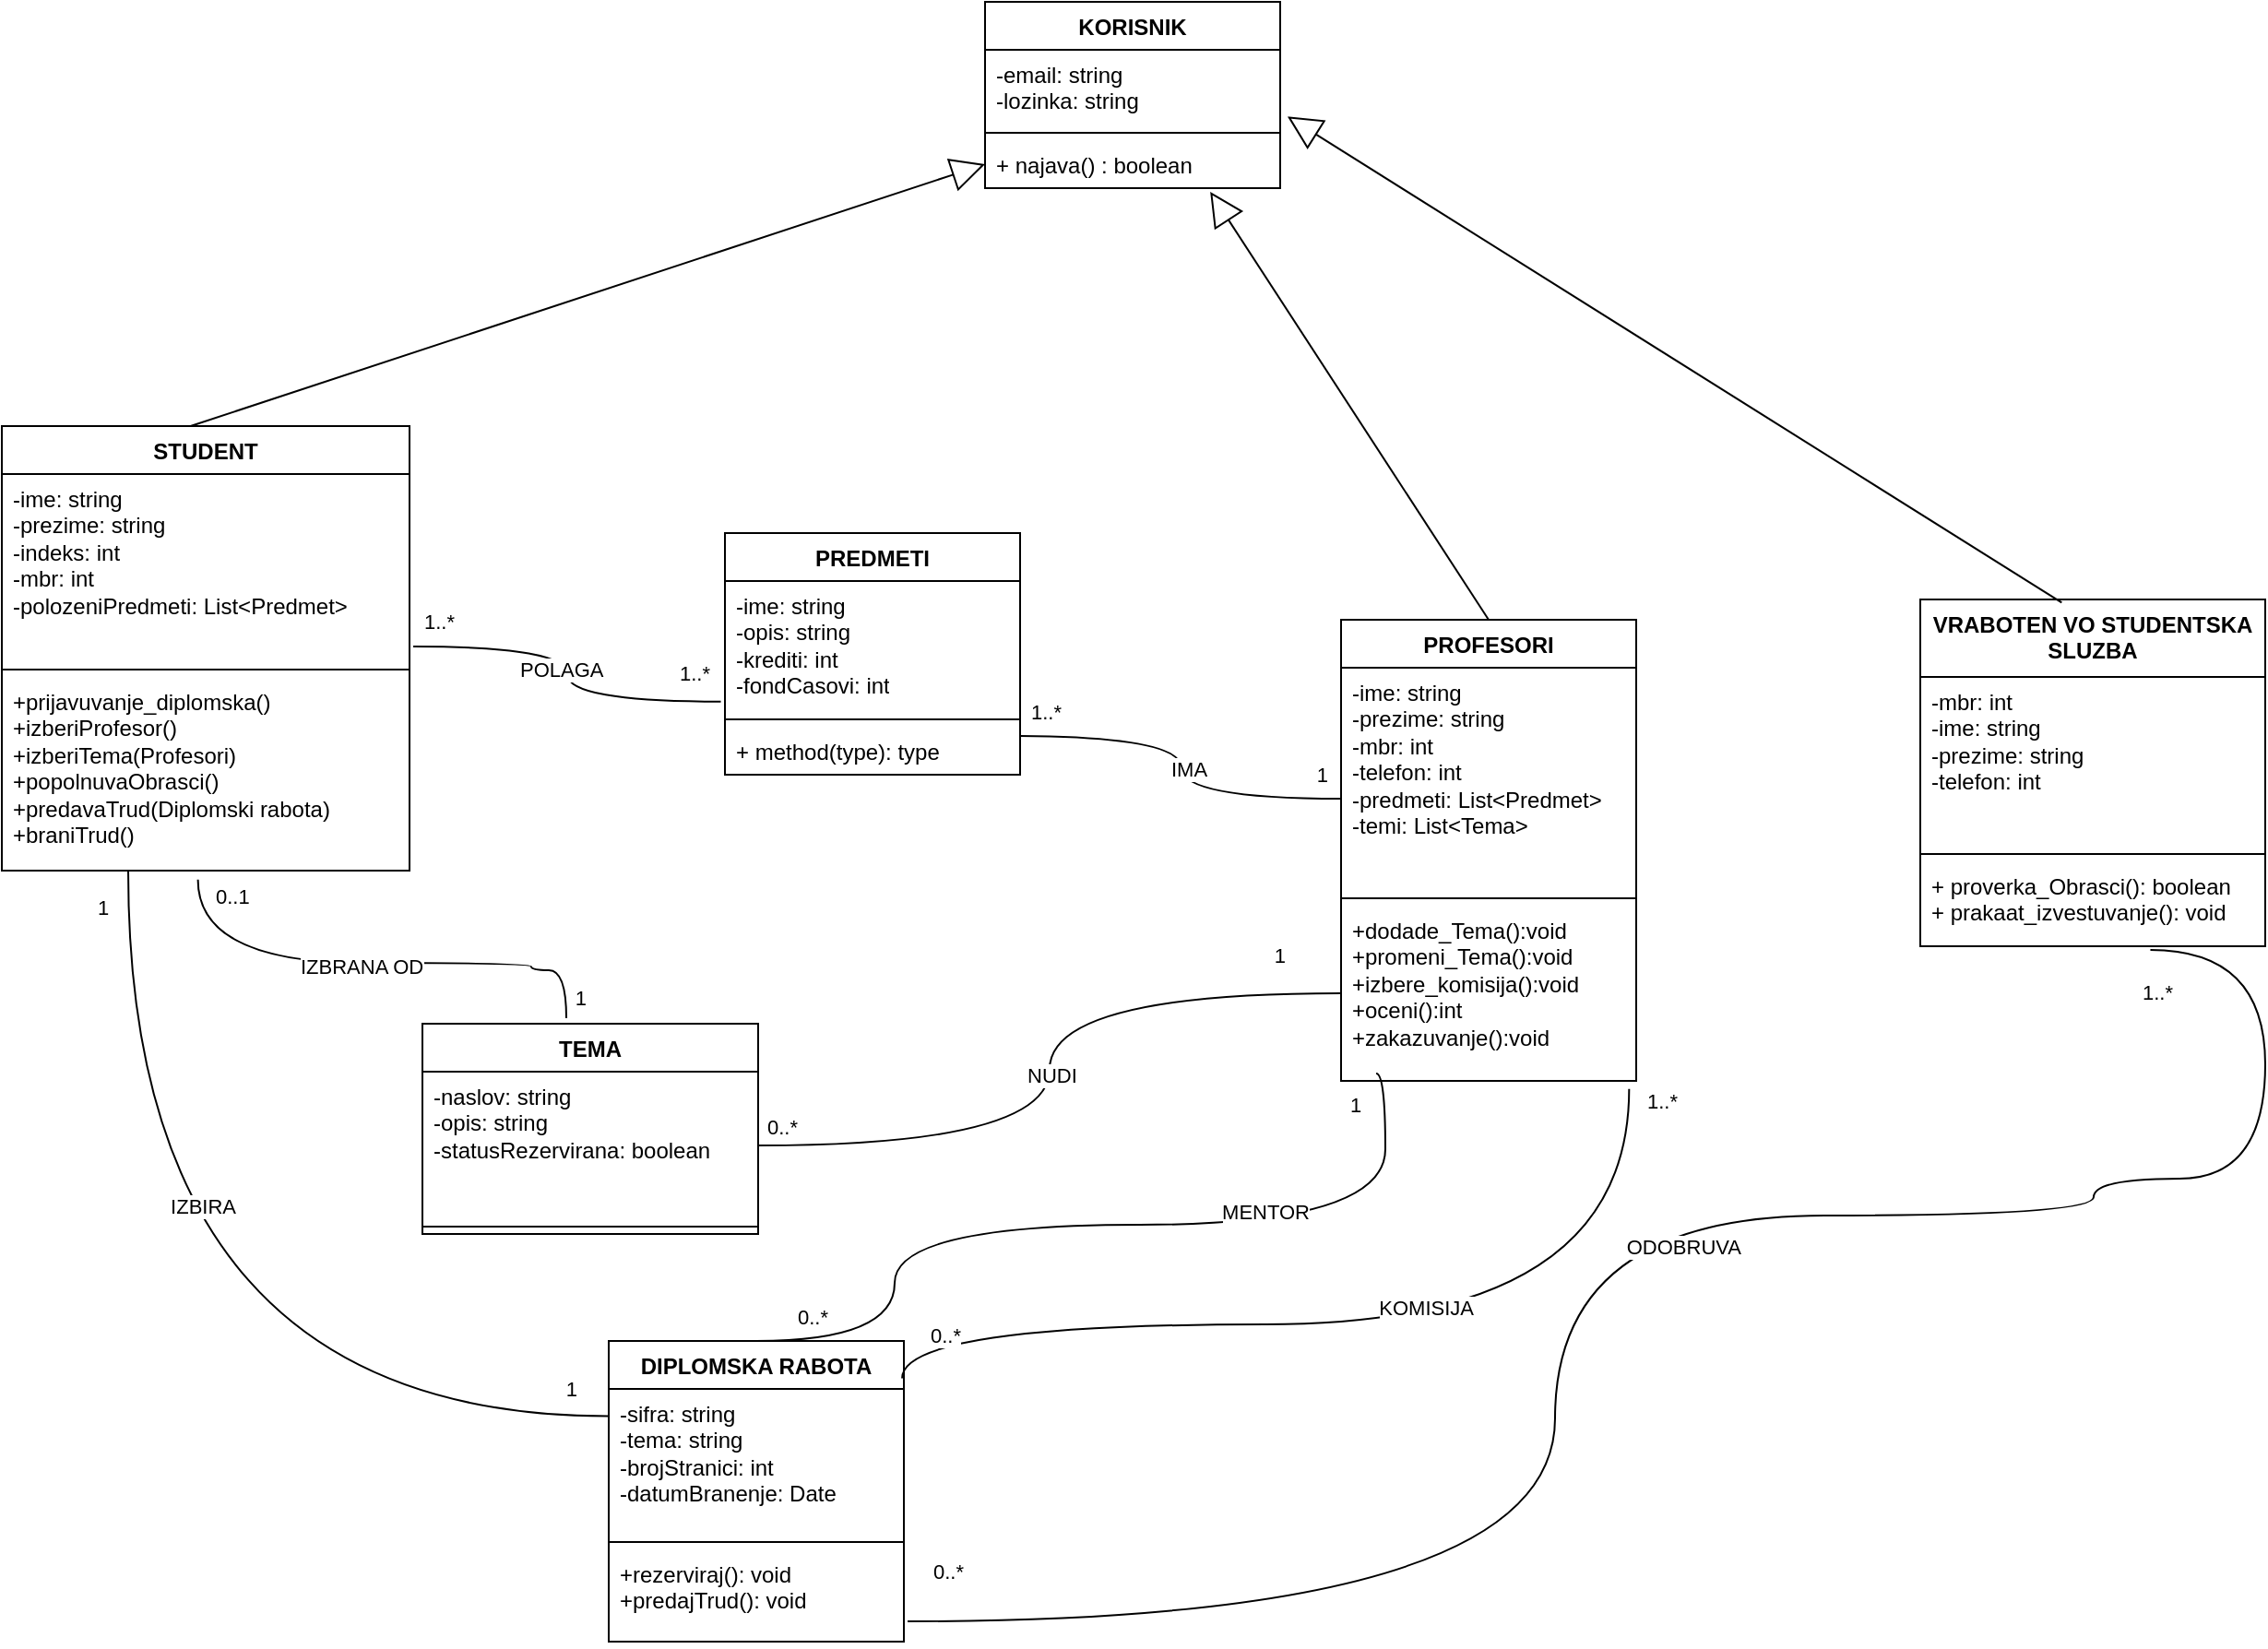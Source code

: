 <mxfile version="26.1.1">
  <diagram name="Page-1" id="GMZs0C_Y0C7cVuuXDb4y">
    <mxGraphModel dx="2484" dy="2067" grid="0" gridSize="10" guides="1" tooltips="1" connect="1" arrows="1" fold="1" page="0" pageScale="1" pageWidth="850" pageHeight="1100" math="0" shadow="0">
      <root>
        <mxCell id="0" />
        <mxCell id="1" parent="0" />
        <mxCell id="0jijUYIFYP9WH7RQLiFO-2" value="KORISNIK" style="swimlane;fontStyle=1;align=center;verticalAlign=top;childLayout=stackLayout;horizontal=1;startSize=26;horizontalStack=0;resizeParent=1;resizeParentMax=0;resizeLast=0;collapsible=1;marginBottom=0;whiteSpace=wrap;html=1;" vertex="1" parent="1">
          <mxGeometry x="74" y="-851" width="160" height="101" as="geometry" />
        </mxCell>
        <mxCell id="0jijUYIFYP9WH7RQLiFO-3" value="-email: string&lt;div&gt;-lozinka: string&lt;/div&gt;" style="text;strokeColor=none;fillColor=none;align=left;verticalAlign=top;spacingLeft=4;spacingRight=4;overflow=hidden;rotatable=0;points=[[0,0.5],[1,0.5]];portConstraint=eastwest;whiteSpace=wrap;html=1;" vertex="1" parent="0jijUYIFYP9WH7RQLiFO-2">
          <mxGeometry y="26" width="160" height="41" as="geometry" />
        </mxCell>
        <mxCell id="0jijUYIFYP9WH7RQLiFO-4" value="" style="line;strokeWidth=1;fillColor=none;align=left;verticalAlign=middle;spacingTop=-1;spacingLeft=3;spacingRight=3;rotatable=0;labelPosition=right;points=[];portConstraint=eastwest;strokeColor=inherit;" vertex="1" parent="0jijUYIFYP9WH7RQLiFO-2">
          <mxGeometry y="67" width="160" height="8" as="geometry" />
        </mxCell>
        <mxCell id="0jijUYIFYP9WH7RQLiFO-5" value="+ najava() : boolean" style="text;strokeColor=none;fillColor=none;align=left;verticalAlign=top;spacingLeft=4;spacingRight=4;overflow=hidden;rotatable=0;points=[[0,0.5],[1,0.5]];portConstraint=eastwest;whiteSpace=wrap;html=1;" vertex="1" parent="0jijUYIFYP9WH7RQLiFO-2">
          <mxGeometry y="75" width="160" height="26" as="geometry" />
        </mxCell>
        <mxCell id="0jijUYIFYP9WH7RQLiFO-8" value="DIPLOMSKA RABOTA" style="swimlane;fontStyle=1;align=center;verticalAlign=top;childLayout=stackLayout;horizontal=1;startSize=26;horizontalStack=0;resizeParent=1;resizeParentMax=0;resizeLast=0;collapsible=1;marginBottom=0;whiteSpace=wrap;html=1;" vertex="1" parent="1">
          <mxGeometry x="-130" y="-125" width="160" height="163" as="geometry" />
        </mxCell>
        <mxCell id="0jijUYIFYP9WH7RQLiFO-9" value="-sifra: string&lt;div&gt;-tema: string&lt;/div&gt;&lt;div&gt;-brojStranici: int&lt;/div&gt;&lt;div&gt;-datumBranenje: Date&lt;/div&gt;" style="text;strokeColor=none;fillColor=none;align=left;verticalAlign=top;spacingLeft=4;spacingRight=4;overflow=hidden;rotatable=0;points=[[0,0.5],[1,0.5]];portConstraint=eastwest;whiteSpace=wrap;html=1;" vertex="1" parent="0jijUYIFYP9WH7RQLiFO-8">
          <mxGeometry y="26" width="160" height="79" as="geometry" />
        </mxCell>
        <mxCell id="0jijUYIFYP9WH7RQLiFO-10" value="" style="line;strokeWidth=1;fillColor=none;align=left;verticalAlign=middle;spacingTop=-1;spacingLeft=3;spacingRight=3;rotatable=0;labelPosition=right;points=[];portConstraint=eastwest;strokeColor=inherit;" vertex="1" parent="0jijUYIFYP9WH7RQLiFO-8">
          <mxGeometry y="105" width="160" height="8" as="geometry" />
        </mxCell>
        <mxCell id="0jijUYIFYP9WH7RQLiFO-11" value="+rezerviraj(): void&lt;div&gt;+predajTrud(): void&lt;/div&gt;" style="text;strokeColor=none;fillColor=none;align=left;verticalAlign=top;spacingLeft=4;spacingRight=4;overflow=hidden;rotatable=0;points=[[0,0.5],[1,0.5]];portConstraint=eastwest;whiteSpace=wrap;html=1;" vertex="1" parent="0jijUYIFYP9WH7RQLiFO-8">
          <mxGeometry y="113" width="160" height="50" as="geometry" />
        </mxCell>
        <mxCell id="0jijUYIFYP9WH7RQLiFO-12" value="STUDENT" style="swimlane;fontStyle=1;align=center;verticalAlign=top;childLayout=stackLayout;horizontal=1;startSize=26;horizontalStack=0;resizeParent=1;resizeParentMax=0;resizeLast=0;collapsible=1;marginBottom=0;whiteSpace=wrap;html=1;" vertex="1" parent="1">
          <mxGeometry x="-459" y="-621" width="221" height="241" as="geometry" />
        </mxCell>
        <mxCell id="0jijUYIFYP9WH7RQLiFO-13" value="-ime: string&lt;div&gt;&lt;span style=&quot;background-color: transparent; color: light-dark(rgb(0, 0, 0), rgb(255, 255, 255));&quot;&gt;-prezime: string&lt;/span&gt;&lt;div&gt;-indeks: int&lt;/div&gt;&lt;/div&gt;&lt;div&gt;-mbr: int&lt;/div&gt;&lt;div&gt;-polozeniPredmeti: List&amp;lt;Predmet&amp;gt;&lt;/div&gt;&lt;div&gt;&lt;br&gt;&lt;/div&gt;" style="text;strokeColor=none;fillColor=none;align=left;verticalAlign=top;spacingLeft=4;spacingRight=4;overflow=hidden;rotatable=0;points=[[0,0.5],[1,0.5]];portConstraint=eastwest;whiteSpace=wrap;html=1;" vertex="1" parent="0jijUYIFYP9WH7RQLiFO-12">
          <mxGeometry y="26" width="221" height="102" as="geometry" />
        </mxCell>
        <mxCell id="0jijUYIFYP9WH7RQLiFO-14" value="" style="line;strokeWidth=1;fillColor=none;align=left;verticalAlign=middle;spacingTop=-1;spacingLeft=3;spacingRight=3;rotatable=0;labelPosition=right;points=[];portConstraint=eastwest;strokeColor=inherit;" vertex="1" parent="0jijUYIFYP9WH7RQLiFO-12">
          <mxGeometry y="128" width="221" height="8" as="geometry" />
        </mxCell>
        <mxCell id="0jijUYIFYP9WH7RQLiFO-15" value="+prijavuvanje_diplomska()&lt;div&gt;+izberiProfesor()&lt;/div&gt;&lt;div&gt;+izberiTema(Profesori)&lt;/div&gt;&lt;div&gt;+popolnuvaObrasci()&lt;/div&gt;&lt;div&gt;+predavaTrud(Diplomski rabota)&lt;/div&gt;&lt;div&gt;+braniTrud()&lt;/div&gt;" style="text;strokeColor=none;fillColor=none;align=left;verticalAlign=top;spacingLeft=4;spacingRight=4;overflow=hidden;rotatable=0;points=[[0,0.5],[1,0.5]];portConstraint=eastwest;whiteSpace=wrap;html=1;" vertex="1" parent="0jijUYIFYP9WH7RQLiFO-12">
          <mxGeometry y="136" width="221" height="105" as="geometry" />
        </mxCell>
        <mxCell id="0jijUYIFYP9WH7RQLiFO-27" value="PREDMETI" style="swimlane;fontStyle=1;align=center;verticalAlign=top;childLayout=stackLayout;horizontal=1;startSize=26;horizontalStack=0;resizeParent=1;resizeParentMax=0;resizeLast=0;collapsible=1;marginBottom=0;whiteSpace=wrap;html=1;" vertex="1" parent="1">
          <mxGeometry x="-67" y="-563" width="160" height="131" as="geometry" />
        </mxCell>
        <mxCell id="0jijUYIFYP9WH7RQLiFO-28" value="-ime: string&lt;div&gt;-opis: string&lt;/div&gt;&lt;div&gt;-krediti: int&lt;/div&gt;&lt;div&gt;-fondCasovi: int&lt;/div&gt;" style="text;strokeColor=none;fillColor=none;align=left;verticalAlign=top;spacingLeft=4;spacingRight=4;overflow=hidden;rotatable=0;points=[[0,0.5],[1,0.5]];portConstraint=eastwest;whiteSpace=wrap;html=1;" vertex="1" parent="0jijUYIFYP9WH7RQLiFO-27">
          <mxGeometry y="26" width="160" height="71" as="geometry" />
        </mxCell>
        <mxCell id="0jijUYIFYP9WH7RQLiFO-29" value="" style="line;strokeWidth=1;fillColor=none;align=left;verticalAlign=middle;spacingTop=-1;spacingLeft=3;spacingRight=3;rotatable=0;labelPosition=right;points=[];portConstraint=eastwest;strokeColor=inherit;" vertex="1" parent="0jijUYIFYP9WH7RQLiFO-27">
          <mxGeometry y="97" width="160" height="8" as="geometry" />
        </mxCell>
        <mxCell id="0jijUYIFYP9WH7RQLiFO-30" value="+ method(type): type" style="text;strokeColor=none;fillColor=none;align=left;verticalAlign=top;spacingLeft=4;spacingRight=4;overflow=hidden;rotatable=0;points=[[0,0.5],[1,0.5]];portConstraint=eastwest;whiteSpace=wrap;html=1;" vertex="1" parent="0jijUYIFYP9WH7RQLiFO-27">
          <mxGeometry y="105" width="160" height="26" as="geometry" />
        </mxCell>
        <mxCell id="0jijUYIFYP9WH7RQLiFO-31" value="VRABOTEN VO STUDENTSKA SLUZBA" style="swimlane;fontStyle=1;align=center;verticalAlign=top;childLayout=stackLayout;horizontal=1;startSize=42;horizontalStack=0;resizeParent=1;resizeParentMax=0;resizeLast=0;collapsible=1;marginBottom=0;whiteSpace=wrap;html=1;" vertex="1" parent="1">
          <mxGeometry x="581" y="-527" width="187" height="188" as="geometry" />
        </mxCell>
        <mxCell id="0jijUYIFYP9WH7RQLiFO-32" value="-mbr: int&lt;div&gt;-ime: string&lt;/div&gt;&lt;div&gt;-prezime: string&lt;/div&gt;&lt;div&gt;-telefon: int&lt;/div&gt;" style="text;strokeColor=none;fillColor=none;align=left;verticalAlign=top;spacingLeft=4;spacingRight=4;overflow=hidden;rotatable=0;points=[[0,0.5],[1,0.5]];portConstraint=eastwest;whiteSpace=wrap;html=1;" vertex="1" parent="0jijUYIFYP9WH7RQLiFO-31">
          <mxGeometry y="42" width="187" height="92" as="geometry" />
        </mxCell>
        <mxCell id="0jijUYIFYP9WH7RQLiFO-33" value="" style="line;strokeWidth=1;fillColor=none;align=left;verticalAlign=middle;spacingTop=-1;spacingLeft=3;spacingRight=3;rotatable=0;labelPosition=right;points=[];portConstraint=eastwest;strokeColor=inherit;" vertex="1" parent="0jijUYIFYP9WH7RQLiFO-31">
          <mxGeometry y="134" width="187" height="8" as="geometry" />
        </mxCell>
        <mxCell id="0jijUYIFYP9WH7RQLiFO-34" value="+ proverka_Obrasci(): boolean&lt;div&gt;+ prakaat_izvestuvanje(): void&lt;/div&gt;" style="text;strokeColor=none;fillColor=none;align=left;verticalAlign=top;spacingLeft=4;spacingRight=4;overflow=hidden;rotatable=0;points=[[0,0.5],[1,0.5]];portConstraint=eastwest;whiteSpace=wrap;html=1;" vertex="1" parent="0jijUYIFYP9WH7RQLiFO-31">
          <mxGeometry y="142" width="187" height="46" as="geometry" />
        </mxCell>
        <mxCell id="0jijUYIFYP9WH7RQLiFO-35" value="PROFESORI" style="swimlane;fontStyle=1;align=center;verticalAlign=top;childLayout=stackLayout;horizontal=1;startSize=26;horizontalStack=0;resizeParent=1;resizeParentMax=0;resizeLast=0;collapsible=1;marginBottom=0;whiteSpace=wrap;html=1;" vertex="1" parent="1">
          <mxGeometry x="267" y="-516" width="160" height="250" as="geometry" />
        </mxCell>
        <mxCell id="0jijUYIFYP9WH7RQLiFO-36" value="-ime: string&lt;div&gt;-prezime: string&lt;/div&gt;&lt;div&gt;-mbr: int&lt;/div&gt;&lt;div&gt;-telefon: int&lt;/div&gt;&lt;div&gt;-predmeti: List&amp;lt;Predmet&amp;gt;&lt;/div&gt;&lt;div&gt;-temi: List&amp;lt;Tema&amp;gt;&lt;br&gt;&lt;div&gt;&lt;br&gt;&lt;/div&gt;&lt;/div&gt;" style="text;strokeColor=none;fillColor=none;align=left;verticalAlign=top;spacingLeft=4;spacingRight=4;overflow=hidden;rotatable=0;points=[[0,0.5],[1,0.5]];portConstraint=eastwest;whiteSpace=wrap;html=1;" vertex="1" parent="0jijUYIFYP9WH7RQLiFO-35">
          <mxGeometry y="26" width="160" height="121" as="geometry" />
        </mxCell>
        <mxCell id="0jijUYIFYP9WH7RQLiFO-37" value="" style="line;strokeWidth=1;fillColor=none;align=left;verticalAlign=middle;spacingTop=-1;spacingLeft=3;spacingRight=3;rotatable=0;labelPosition=right;points=[];portConstraint=eastwest;strokeColor=inherit;" vertex="1" parent="0jijUYIFYP9WH7RQLiFO-35">
          <mxGeometry y="147" width="160" height="8" as="geometry" />
        </mxCell>
        <mxCell id="0jijUYIFYP9WH7RQLiFO-38" value="+dodade_Tema():void&lt;div&gt;+promeni_Tema():void&lt;/div&gt;&lt;div&gt;+izbere_komisija():void&lt;/div&gt;&lt;div&gt;+oceni():int&lt;/div&gt;&lt;div&gt;+zakazuvanje():void&lt;/div&gt;" style="text;strokeColor=none;fillColor=none;align=left;verticalAlign=top;spacingLeft=4;spacingRight=4;overflow=hidden;rotatable=0;points=[[0,0.5],[1,0.5]];portConstraint=eastwest;whiteSpace=wrap;html=1;" vertex="1" parent="0jijUYIFYP9WH7RQLiFO-35">
          <mxGeometry y="155" width="160" height="95" as="geometry" />
        </mxCell>
        <mxCell id="0jijUYIFYP9WH7RQLiFO-42" value="" style="endArrow=block;endSize=16;endFill=0;html=1;rounded=0;fontSize=12;curved=1;exitX=0.463;exitY=0;exitDx=0;exitDy=0;exitPerimeter=0;entryX=0;entryY=0.5;entryDx=0;entryDy=0;" edge="1" parent="1" source="0jijUYIFYP9WH7RQLiFO-12" target="0jijUYIFYP9WH7RQLiFO-5">
          <mxGeometry y="-86" width="160" relative="1" as="geometry">
            <mxPoint x="-118" y="-623" as="sourcePoint" />
            <mxPoint x="42" y="-623" as="targetPoint" />
            <mxPoint as="offset" />
          </mxGeometry>
        </mxCell>
        <mxCell id="0jijUYIFYP9WH7RQLiFO-43" value="" style="endArrow=block;endSize=16;endFill=0;html=1;rounded=0;fontSize=12;curved=1;exitX=0.41;exitY=0.009;exitDx=0;exitDy=0;exitPerimeter=0;entryX=1.025;entryY=0.883;entryDx=0;entryDy=0;entryPerimeter=0;" edge="1" parent="1" source="0jijUYIFYP9WH7RQLiFO-31" target="0jijUYIFYP9WH7RQLiFO-3">
          <mxGeometry y="-86" width="160" relative="1" as="geometry">
            <mxPoint x="235" y="-555" as="sourcePoint" />
            <mxPoint x="225" y="-638" as="targetPoint" />
            <mxPoint as="offset" />
          </mxGeometry>
        </mxCell>
        <mxCell id="0jijUYIFYP9WH7RQLiFO-44" value="" style="endArrow=block;endSize=16;endFill=0;html=1;rounded=0;fontSize=12;curved=1;exitX=0.5;exitY=0;exitDx=0;exitDy=0;entryX=0.763;entryY=1.077;entryDx=0;entryDy=0;entryPerimeter=0;" edge="1" parent="1" source="0jijUYIFYP9WH7RQLiFO-35" target="0jijUYIFYP9WH7RQLiFO-5">
          <mxGeometry y="-86" width="160" relative="1" as="geometry">
            <mxPoint x="8" y="-481" as="sourcePoint" />
            <mxPoint x="167" y="-590" as="targetPoint" />
            <mxPoint as="offset" />
          </mxGeometry>
        </mxCell>
        <mxCell id="0jijUYIFYP9WH7RQLiFO-45" value="" style="endArrow=none;html=1;edgeStyle=orthogonalEdgeStyle;rounded=0;fontSize=12;startSize=8;endSize=8;curved=1;exitX=0.31;exitY=1.005;exitDx=0;exitDy=0;exitPerimeter=0;entryX=0;entryY=0.25;entryDx=0;entryDy=0;" edge="1" parent="1" source="0jijUYIFYP9WH7RQLiFO-15" target="0jijUYIFYP9WH7RQLiFO-8">
          <mxGeometry relative="1" as="geometry">
            <mxPoint x="-82" y="-204" as="sourcePoint" />
            <mxPoint x="78" y="-204" as="targetPoint" />
          </mxGeometry>
        </mxCell>
        <mxCell id="0jijUYIFYP9WH7RQLiFO-46" value="1" style="edgeLabel;resizable=0;html=1;align=left;verticalAlign=bottom;" connectable="0" vertex="1" parent="0jijUYIFYP9WH7RQLiFO-45">
          <mxGeometry x="-1" relative="1" as="geometry">
            <mxPoint x="-19" y="28" as="offset" />
          </mxGeometry>
        </mxCell>
        <mxCell id="0jijUYIFYP9WH7RQLiFO-47" value="IZBIRA" style="edgeLabel;resizable=0;html=1;align=right;verticalAlign=bottom;" connectable="0" vertex="1" parent="0jijUYIFYP9WH7RQLiFO-45">
          <mxGeometry x="1" relative="1" as="geometry">
            <mxPoint x="-202" y="-105" as="offset" />
          </mxGeometry>
        </mxCell>
        <mxCell id="0jijUYIFYP9WH7RQLiFO-48" value="" style="endArrow=none;html=1;edgeStyle=orthogonalEdgeStyle;rounded=0;fontSize=12;startSize=8;endSize=8;curved=1;exitX=0.119;exitY=0.958;exitDx=0;exitDy=0;exitPerimeter=0;entryX=0.5;entryY=0;entryDx=0;entryDy=0;" edge="1" parent="1" source="0jijUYIFYP9WH7RQLiFO-38" target="0jijUYIFYP9WH7RQLiFO-8">
          <mxGeometry relative="1" as="geometry">
            <mxPoint x="98" y="-246" as="sourcePoint" />
            <mxPoint x="23" y="-166" as="targetPoint" />
            <Array as="points">
              <mxPoint x="291" y="-270" />
              <mxPoint x="291" y="-188" />
              <mxPoint x="25" y="-188" />
            </Array>
          </mxGeometry>
        </mxCell>
        <mxCell id="0jijUYIFYP9WH7RQLiFO-49" value="1" style="edgeLabel;resizable=0;html=1;align=left;verticalAlign=bottom;" connectable="0" vertex="1" parent="0jijUYIFYP9WH7RQLiFO-48">
          <mxGeometry x="-1" relative="1" as="geometry">
            <mxPoint x="-16" y="25" as="offset" />
          </mxGeometry>
        </mxCell>
        <mxCell id="0jijUYIFYP9WH7RQLiFO-50" value="0..*" style="edgeLabel;resizable=0;html=1;align=right;verticalAlign=bottom;" connectable="0" vertex="1" parent="0jijUYIFYP9WH7RQLiFO-48">
          <mxGeometry x="1" relative="1" as="geometry">
            <mxPoint x="40" y="-5" as="offset" />
          </mxGeometry>
        </mxCell>
        <mxCell id="0jijUYIFYP9WH7RQLiFO-51" value="MENTOR" style="edgeLabel;resizable=0;html=1;align=right;verticalAlign=bottom;rotation=0;" connectable="0" vertex="1" parent="1">
          <mxGeometry x="250" y="-186.996" as="geometry" />
        </mxCell>
        <mxCell id="0jijUYIFYP9WH7RQLiFO-52" value="" style="endArrow=none;html=1;edgeStyle=orthogonalEdgeStyle;rounded=0;fontSize=12;startSize=8;endSize=8;curved=1;entryX=0.994;entryY=0.124;entryDx=0;entryDy=0;entryPerimeter=0;exitX=0.976;exitY=1.046;exitDx=0;exitDy=0;exitPerimeter=0;" edge="1" parent="1" source="0jijUYIFYP9WH7RQLiFO-38" target="0jijUYIFYP9WH7RQLiFO-8">
          <mxGeometry relative="1" as="geometry">
            <mxPoint x="185" y="-264" as="sourcePoint" />
            <mxPoint x="263" y="-111" as="targetPoint" />
            <Array as="points">
              <mxPoint x="423" y="-134" />
            </Array>
          </mxGeometry>
        </mxCell>
        <mxCell id="0jijUYIFYP9WH7RQLiFO-53" value="1..*" style="edgeLabel;resizable=0;html=1;align=left;verticalAlign=bottom;" connectable="0" vertex="1" parent="0jijUYIFYP9WH7RQLiFO-52">
          <mxGeometry x="-1" relative="1" as="geometry">
            <mxPoint x="8" y="15" as="offset" />
          </mxGeometry>
        </mxCell>
        <mxCell id="0jijUYIFYP9WH7RQLiFO-54" value="0..*" style="edgeLabel;resizable=0;html=1;align=right;verticalAlign=bottom;" connectable="0" vertex="1" parent="0jijUYIFYP9WH7RQLiFO-52">
          <mxGeometry x="1" relative="1" as="geometry">
            <mxPoint x="32" y="-15" as="offset" />
          </mxGeometry>
        </mxCell>
        <mxCell id="0jijUYIFYP9WH7RQLiFO-55" value="KOMISIJA" style="edgeLabel;resizable=0;html=1;align=right;verticalAlign=bottom;" connectable="0" vertex="1" parent="1">
          <mxGeometry x="339.0" y="-134.004" as="geometry" />
        </mxCell>
        <mxCell id="0jijUYIFYP9WH7RQLiFO-57" value="1" style="edgeLabel;resizable=0;html=1;align=right;verticalAlign=bottom;" connectable="0" vertex="1" parent="1">
          <mxGeometry x="-146.002" y="-91.0" as="geometry" />
        </mxCell>
        <mxCell id="0jijUYIFYP9WH7RQLiFO-58" value="" style="endArrow=none;html=1;edgeStyle=orthogonalEdgeStyle;rounded=0;fontSize=12;startSize=8;endSize=8;curved=1;exitX=1;exitY=0.5;exitDx=0;exitDy=0;entryX=0.667;entryY=1.043;entryDx=0;entryDy=0;entryPerimeter=0;" edge="1" parent="1" target="0jijUYIFYP9WH7RQLiFO-34">
          <mxGeometry relative="1" as="geometry">
            <mxPoint x="32" y="27" as="sourcePoint" />
            <mxPoint x="994" y="-265" as="targetPoint" />
            <Array as="points">
              <mxPoint x="383" y="27" />
              <mxPoint x="383" y="-193" />
              <mxPoint x="675" y="-193" />
              <mxPoint x="675" y="-213" />
              <mxPoint x="768" y="-213" />
              <mxPoint x="768" y="-337" />
            </Array>
          </mxGeometry>
        </mxCell>
        <mxCell id="0jijUYIFYP9WH7RQLiFO-59" value="0..*" style="edgeLabel;resizable=0;html=1;align=left;verticalAlign=bottom;" connectable="0" vertex="1" parent="0jijUYIFYP9WH7RQLiFO-58">
          <mxGeometry x="-1" relative="1" as="geometry">
            <mxPoint x="12" y="-19" as="offset" />
          </mxGeometry>
        </mxCell>
        <mxCell id="0jijUYIFYP9WH7RQLiFO-60" value="1..*" style="edgeLabel;resizable=0;html=1;align=right;verticalAlign=bottom;" connectable="0" vertex="1" parent="0jijUYIFYP9WH7RQLiFO-58">
          <mxGeometry x="1" relative="1" as="geometry">
            <mxPoint x="13" y="32" as="offset" />
          </mxGeometry>
        </mxCell>
        <mxCell id="0jijUYIFYP9WH7RQLiFO-62" value="ODOBRUVA" style="edgeLabel;resizable=0;html=1;align=right;verticalAlign=bottom;" connectable="0" vertex="1" parent="1">
          <mxGeometry x="484.002" y="-167.003" as="geometry" />
        </mxCell>
        <mxCell id="0jijUYIFYP9WH7RQLiFO-66" value="TEMA" style="swimlane;fontStyle=1;align=center;verticalAlign=top;childLayout=stackLayout;horizontal=1;startSize=26;horizontalStack=0;resizeParent=1;resizeParentMax=0;resizeLast=0;collapsible=1;marginBottom=0;whiteSpace=wrap;html=1;" vertex="1" parent="1">
          <mxGeometry x="-231" y="-297" width="182" height="114" as="geometry" />
        </mxCell>
        <mxCell id="0jijUYIFYP9WH7RQLiFO-67" value="-naslov: string&lt;div&gt;-opis: string&lt;/div&gt;&lt;div&gt;-statusRezervirana: boolean&lt;/div&gt;" style="text;strokeColor=none;fillColor=none;align=left;verticalAlign=top;spacingLeft=4;spacingRight=4;overflow=hidden;rotatable=0;points=[[0,0.5],[1,0.5]];portConstraint=eastwest;whiteSpace=wrap;html=1;" vertex="1" parent="0jijUYIFYP9WH7RQLiFO-66">
          <mxGeometry y="26" width="182" height="80" as="geometry" />
        </mxCell>
        <mxCell id="0jijUYIFYP9WH7RQLiFO-68" value="" style="line;strokeWidth=1;fillColor=none;align=left;verticalAlign=middle;spacingTop=-1;spacingLeft=3;spacingRight=3;rotatable=0;labelPosition=right;points=[];portConstraint=eastwest;strokeColor=inherit;" vertex="1" parent="0jijUYIFYP9WH7RQLiFO-66">
          <mxGeometry y="106" width="182" height="8" as="geometry" />
        </mxCell>
        <mxCell id="0jijUYIFYP9WH7RQLiFO-76" value="" style="endArrow=none;html=1;edgeStyle=orthogonalEdgeStyle;rounded=0;fontSize=12;startSize=8;endSize=8;curved=1;entryX=-0.014;entryY=0.921;entryDx=0;entryDy=0;entryPerimeter=0;exitX=1.009;exitY=0.917;exitDx=0;exitDy=0;exitPerimeter=0;" edge="1" parent="1" source="0jijUYIFYP9WH7RQLiFO-13" target="0jijUYIFYP9WH7RQLiFO-28">
          <mxGeometry relative="1" as="geometry">
            <mxPoint x="-234" y="-491" as="sourcePoint" />
            <mxPoint x="-76" y="-494" as="targetPoint" />
          </mxGeometry>
        </mxCell>
        <mxCell id="0jijUYIFYP9WH7RQLiFO-77" value="1..*" style="edgeLabel;resizable=0;html=1;align=left;verticalAlign=bottom;" connectable="0" vertex="1" parent="0jijUYIFYP9WH7RQLiFO-76">
          <mxGeometry x="-1" relative="1" as="geometry">
            <mxPoint x="4" y="-5" as="offset" />
          </mxGeometry>
        </mxCell>
        <mxCell id="0jijUYIFYP9WH7RQLiFO-78" value="1..*" style="edgeLabel;resizable=0;html=1;align=right;verticalAlign=bottom;" connectable="0" vertex="1" parent="0jijUYIFYP9WH7RQLiFO-76">
          <mxGeometry x="1" relative="1" as="geometry">
            <mxPoint x="-5" y="-7" as="offset" />
          </mxGeometry>
        </mxCell>
        <mxCell id="0jijUYIFYP9WH7RQLiFO-79" value="POLAGA" style="edgeLabel;resizable=0;html=1;align=left;verticalAlign=bottom;" connectable="0" vertex="1" parent="1">
          <mxGeometry x="-180.001" y="-480.996" as="geometry" />
        </mxCell>
        <mxCell id="0jijUYIFYP9WH7RQLiFO-80" value="" style="endArrow=none;html=1;edgeStyle=orthogonalEdgeStyle;rounded=0;fontSize=12;startSize=8;endSize=8;curved=1;entryX=0;entryY=0.587;entryDx=0;entryDy=0;entryPerimeter=0;exitX=1.009;exitY=0.917;exitDx=0;exitDy=0;exitPerimeter=0;" edge="1" parent="1" target="0jijUYIFYP9WH7RQLiFO-36">
          <mxGeometry relative="1" as="geometry">
            <mxPoint x="93" y="-453" as="sourcePoint" />
            <mxPoint x="260" y="-424" as="targetPoint" />
          </mxGeometry>
        </mxCell>
        <mxCell id="0jijUYIFYP9WH7RQLiFO-81" value="1..*" style="edgeLabel;resizable=0;html=1;align=left;verticalAlign=bottom;" connectable="0" vertex="1" parent="0jijUYIFYP9WH7RQLiFO-80">
          <mxGeometry x="-1" relative="1" as="geometry">
            <mxPoint x="4" y="-5" as="offset" />
          </mxGeometry>
        </mxCell>
        <mxCell id="0jijUYIFYP9WH7RQLiFO-82" value="1" style="edgeLabel;resizable=0;html=1;align=right;verticalAlign=bottom;" connectable="0" vertex="1" parent="0jijUYIFYP9WH7RQLiFO-80">
          <mxGeometry x="1" relative="1" as="geometry">
            <mxPoint x="-6" y="-5" as="offset" />
          </mxGeometry>
        </mxCell>
        <mxCell id="0jijUYIFYP9WH7RQLiFO-83" value="IMA" style="edgeLabel;resizable=0;html=1;align=left;verticalAlign=bottom;" connectable="0" vertex="1" parent="1">
          <mxGeometry x="172.999" y="-426.996" as="geometry" />
        </mxCell>
        <mxCell id="0jijUYIFYP9WH7RQLiFO-84" value="" style="endArrow=none;html=1;edgeStyle=orthogonalEdgeStyle;rounded=0;fontSize=12;startSize=8;endSize=8;curved=1;exitX=0.481;exitY=1.046;exitDx=0;exitDy=0;exitPerimeter=0;" edge="1" parent="1" source="0jijUYIFYP9WH7RQLiFO-15">
          <mxGeometry relative="1" as="geometry">
            <mxPoint x="-340" y="-353" as="sourcePoint" />
            <mxPoint x="-153" y="-300" as="targetPoint" />
            <Array as="points">
              <mxPoint x="-353" y="-330" />
              <mxPoint x="-172" y="-330" />
              <mxPoint x="-172" y="-326" />
              <mxPoint x="-153" y="-326" />
            </Array>
          </mxGeometry>
        </mxCell>
        <mxCell id="0jijUYIFYP9WH7RQLiFO-85" value="0..1" style="edgeLabel;resizable=0;html=1;align=left;verticalAlign=bottom;" connectable="0" vertex="1" parent="0jijUYIFYP9WH7RQLiFO-84">
          <mxGeometry x="-1" relative="1" as="geometry">
            <mxPoint x="8" y="18" as="offset" />
          </mxGeometry>
        </mxCell>
        <mxCell id="0jijUYIFYP9WH7RQLiFO-86" value="1" style="edgeLabel;resizable=0;html=1;align=right;verticalAlign=bottom;" connectable="0" vertex="1" parent="0jijUYIFYP9WH7RQLiFO-84">
          <mxGeometry x="1" relative="1" as="geometry">
            <mxPoint x="11" y="-3" as="offset" />
          </mxGeometry>
        </mxCell>
        <mxCell id="0jijUYIFYP9WH7RQLiFO-87" value="IZBRANA OD" style="edgeLabel;resizable=0;html=1;align=left;verticalAlign=bottom;rotation=0;" connectable="0" vertex="1" parent="1">
          <mxGeometry x="-292.999" y="-326.0" as="geometry">
            <mxPoint x="-6" y="6" as="offset" />
          </mxGeometry>
        </mxCell>
        <mxCell id="0jijUYIFYP9WH7RQLiFO-91" value="" style="endArrow=none;html=1;edgeStyle=orthogonalEdgeStyle;rounded=0;fontSize=12;startSize=8;endSize=8;curved=1;exitX=1;exitY=0.5;exitDx=0;exitDy=0;" edge="1" parent="1" source="0jijUYIFYP9WH7RQLiFO-67" target="0jijUYIFYP9WH7RQLiFO-38">
          <mxGeometry relative="1" as="geometry">
            <mxPoint x="14" y="-294" as="sourcePoint" />
            <mxPoint x="174" y="-294" as="targetPoint" />
          </mxGeometry>
        </mxCell>
        <mxCell id="0jijUYIFYP9WH7RQLiFO-92" value="0..*" style="edgeLabel;resizable=0;html=1;align=left;verticalAlign=bottom;" connectable="0" vertex="1" parent="0jijUYIFYP9WH7RQLiFO-91">
          <mxGeometry x="-1" relative="1" as="geometry">
            <mxPoint x="3" y="-2" as="offset" />
          </mxGeometry>
        </mxCell>
        <mxCell id="0jijUYIFYP9WH7RQLiFO-93" value="1" style="edgeLabel;resizable=0;html=1;align=right;verticalAlign=bottom;" connectable="0" vertex="1" parent="0jijUYIFYP9WH7RQLiFO-91">
          <mxGeometry x="1" relative="1" as="geometry">
            <mxPoint x="-30" y="-12" as="offset" />
          </mxGeometry>
        </mxCell>
        <mxCell id="0jijUYIFYP9WH7RQLiFO-94" value="NUDI" style="edgeLabel;resizable=0;html=1;align=left;verticalAlign=bottom;" connectable="0" vertex="1" parent="1">
          <mxGeometry x="9" y="-22" as="geometry">
            <mxPoint x="86" y="-239" as="offset" />
          </mxGeometry>
        </mxCell>
      </root>
    </mxGraphModel>
  </diagram>
</mxfile>
